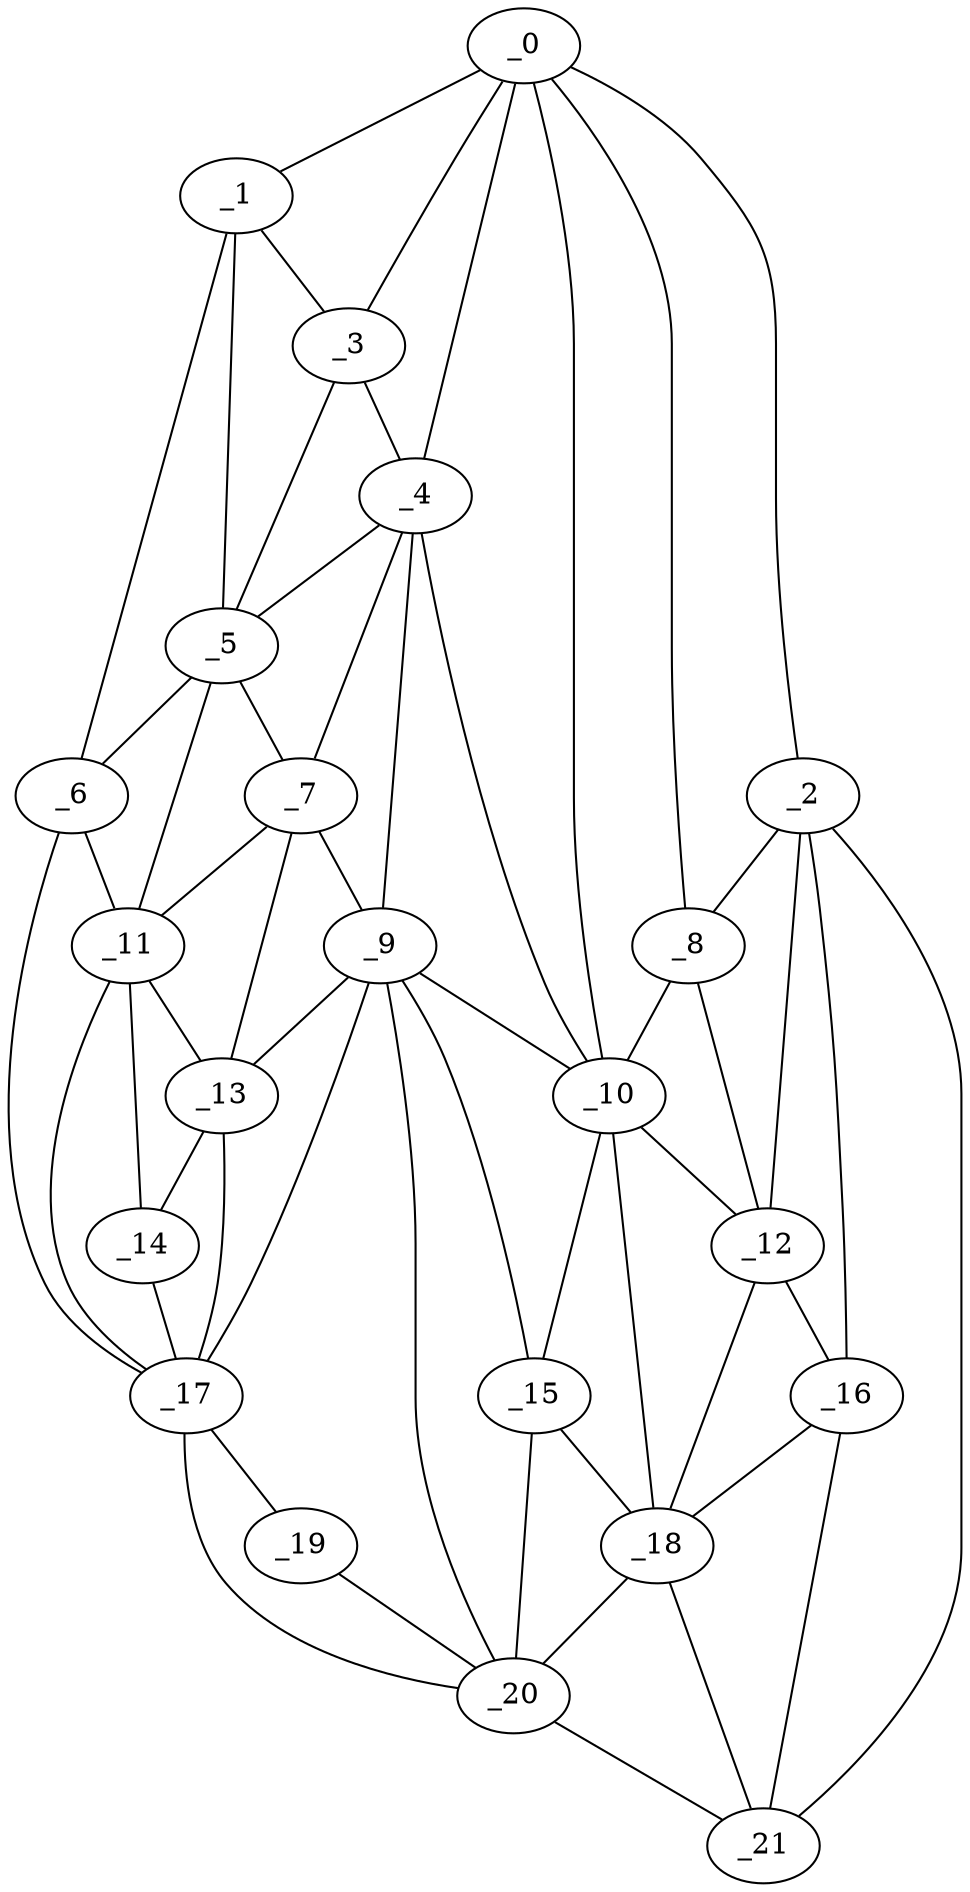 graph "obj20__240.gxl" {
	_0	 [x=19,
		y=99];
	_1	 [x=54,
		y=2];
	_0 -- _1	 [valence=1];
	_2	 [x=54,
		y=124];
	_0 -- _2	 [valence=1];
	_3	 [x=56,
		y=20];
	_0 -- _3	 [valence=2];
	_4	 [x=63,
		y=28];
	_0 -- _4	 [valence=2];
	_8	 [x=77,
		y=96];
	_0 -- _8	 [valence=2];
	_10	 [x=79,
		y=86];
	_0 -- _10	 [valence=1];
	_1 -- _3	 [valence=2];
	_5	 [x=71,
		y=16];
	_1 -- _5	 [valence=2];
	_6	 [x=74,
		y=6];
	_1 -- _6	 [valence=1];
	_2 -- _8	 [valence=2];
	_12	 [x=90,
		y=98];
	_2 -- _12	 [valence=2];
	_16	 [x=99,
		y=102];
	_2 -- _16	 [valence=2];
	_21	 [x=110,
		y=106];
	_2 -- _21	 [valence=1];
	_3 -- _4	 [valence=2];
	_3 -- _5	 [valence=2];
	_4 -- _5	 [valence=1];
	_7	 [x=77,
		y=27];
	_4 -- _7	 [valence=2];
	_9	 [x=78,
		y=35];
	_4 -- _9	 [valence=1];
	_4 -- _10	 [valence=2];
	_5 -- _6	 [valence=2];
	_5 -- _7	 [valence=2];
	_11	 [x=89,
		y=19];
	_5 -- _11	 [valence=1];
	_6 -- _11	 [valence=2];
	_17	 [x=103,
		y=27];
	_6 -- _17	 [valence=1];
	_7 -- _9	 [valence=1];
	_7 -- _11	 [valence=2];
	_13	 [x=91,
		y=24];
	_7 -- _13	 [valence=2];
	_8 -- _10	 [valence=2];
	_8 -- _12	 [valence=2];
	_9 -- _10	 [valence=1];
	_9 -- _13	 [valence=1];
	_15	 [x=98,
		y=62];
	_9 -- _15	 [valence=2];
	_9 -- _17	 [valence=2];
	_20	 [x=110,
		y=38];
	_9 -- _20	 [valence=1];
	_10 -- _12	 [valence=2];
	_10 -- _15	 [valence=2];
	_18	 [x=103,
		y=71];
	_10 -- _18	 [valence=1];
	_11 -- _13	 [valence=2];
	_14	 [x=97,
		y=24];
	_11 -- _14	 [valence=2];
	_11 -- _17	 [valence=1];
	_12 -- _16	 [valence=1];
	_12 -- _18	 [valence=2];
	_13 -- _14	 [valence=2];
	_13 -- _17	 [valence=2];
	_14 -- _17	 [valence=1];
	_15 -- _18	 [valence=2];
	_15 -- _20	 [valence=2];
	_16 -- _18	 [valence=2];
	_16 -- _21	 [valence=1];
	_19	 [x=109,
		y=33];
	_17 -- _19	 [valence=1];
	_17 -- _20	 [valence=2];
	_18 -- _20	 [valence=2];
	_18 -- _21	 [valence=1];
	_19 -- _20	 [valence=1];
	_20 -- _21	 [valence=1];
}
